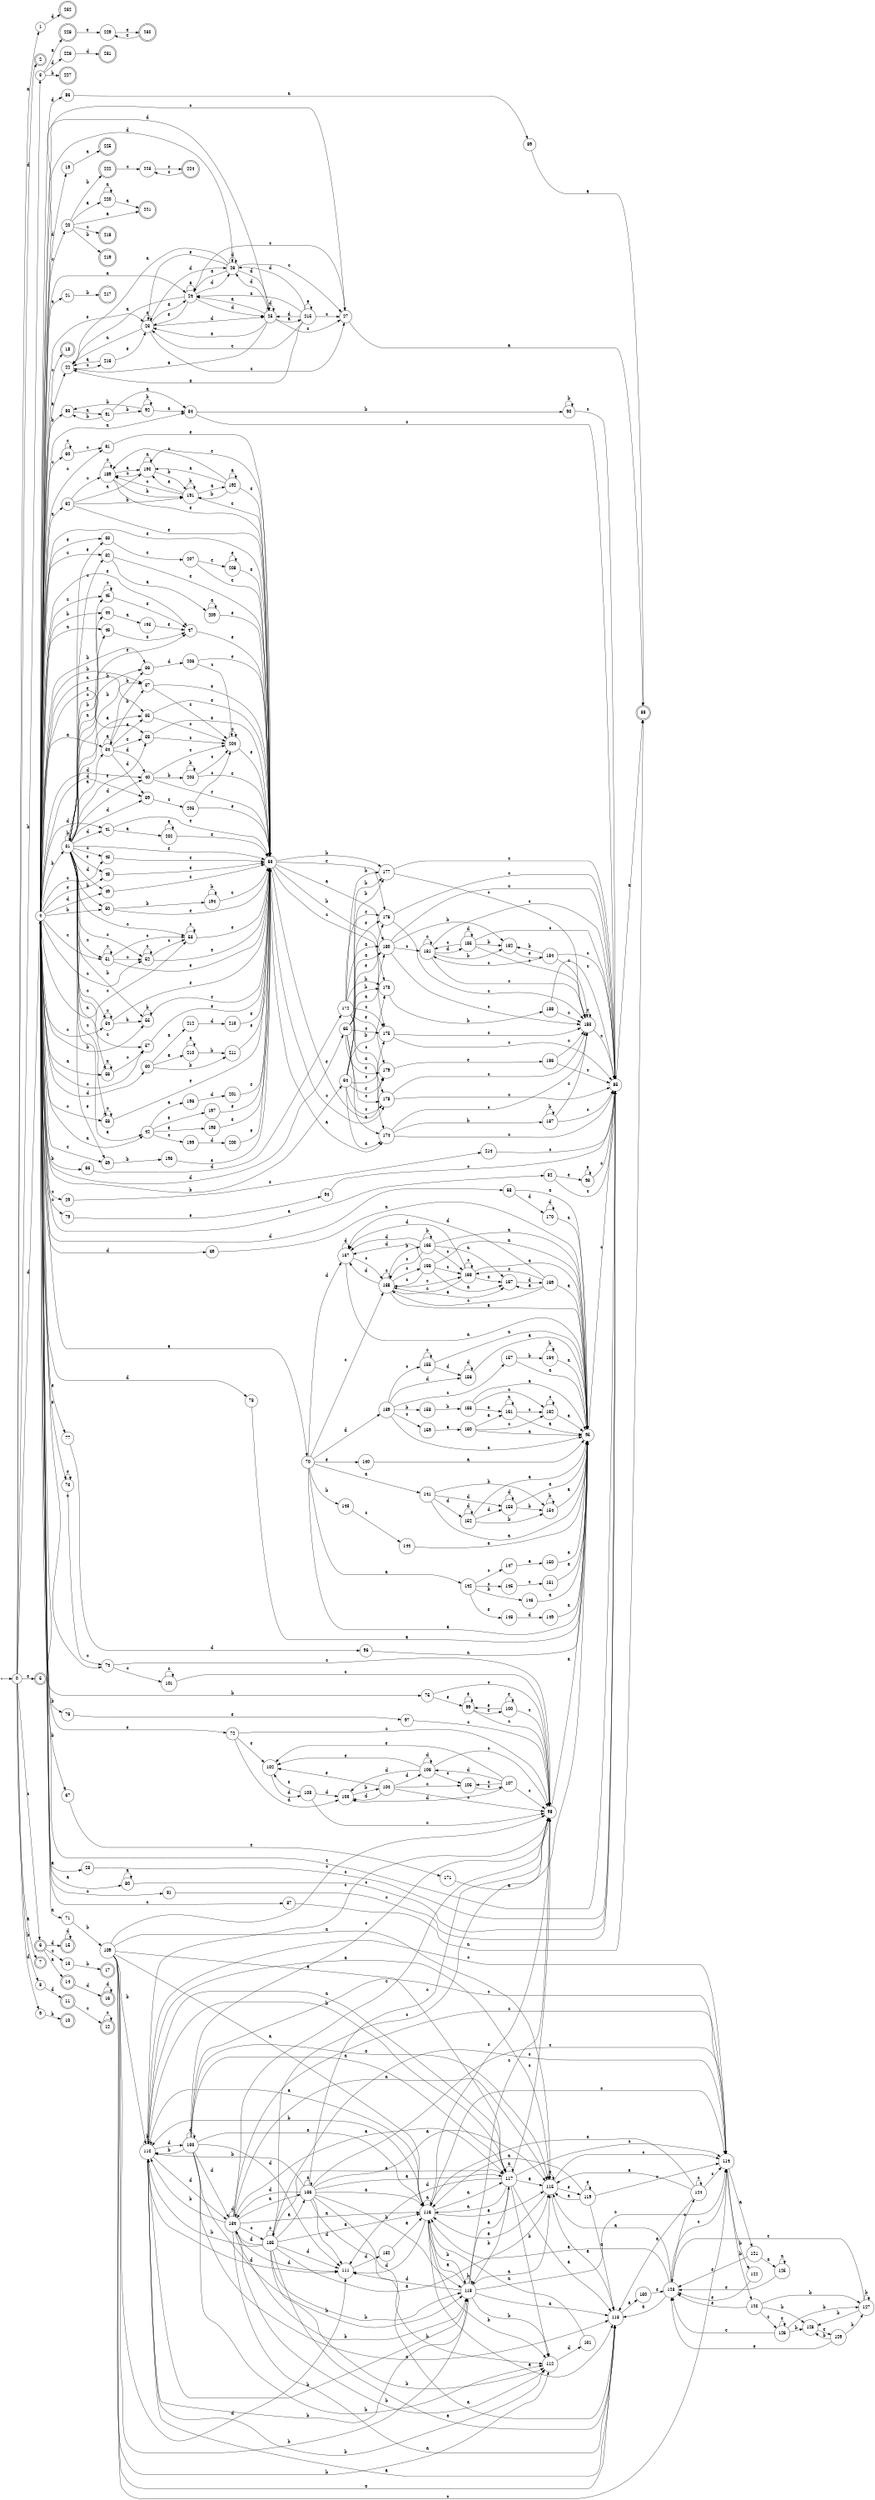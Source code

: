 digraph finite_state_machine {
rankdir=LR;
size="20,20";
node [shape = point]; "dummy0"
node [shape = circle]; "0";
"dummy0" -> "0";
node [shape = circle]; "1";
node [shape = doublecircle]; "2";node [shape = circle]; "3";
node [shape = circle]; "4";
node [shape = doublecircle]; "5";node [shape = doublecircle]; "6";node [shape = doublecircle]; "7";node [shape = circle]; "8";
node [shape = circle]; "9";
node [shape = doublecircle]; "10";node [shape = doublecircle]; "11";node [shape = doublecircle]; "12";node [shape = circle]; "13";
node [shape = doublecircle]; "14";node [shape = doublecircle]; "15";node [shape = doublecircle]; "16";node [shape = doublecircle]; "17";node [shape = doublecircle]; "18";node [shape = circle]; "19";
node [shape = circle]; "20";
node [shape = circle]; "21";
node [shape = circle]; "22";
node [shape = circle]; "23";
node [shape = circle]; "24";
node [shape = circle]; "25";
node [shape = circle]; "26";
node [shape = circle]; "27";
node [shape = circle]; "28";
node [shape = circle]; "29";
node [shape = circle]; "30";
node [shape = circle]; "31";
node [shape = circle]; "32";
node [shape = circle]; "33";
node [shape = circle]; "34";
node [shape = circle]; "35";
node [shape = circle]; "36";
node [shape = circle]; "37";
node [shape = circle]; "38";
node [shape = circle]; "39";
node [shape = circle]; "40";
node [shape = circle]; "41";
node [shape = circle]; "42";
node [shape = circle]; "43";
node [shape = circle]; "44";
node [shape = circle]; "45";
node [shape = circle]; "46";
node [shape = circle]; "47";
node [shape = circle]; "48";
node [shape = circle]; "49";
node [shape = circle]; "50";
node [shape = circle]; "51";
node [shape = circle]; "52";
node [shape = circle]; "53";
node [shape = circle]; "54";
node [shape = circle]; "55";
node [shape = circle]; "56";
node [shape = circle]; "57";
node [shape = circle]; "58";
node [shape = circle]; "59";
node [shape = circle]; "60";
node [shape = circle]; "61";
node [shape = circle]; "62";
node [shape = circle]; "63";
node [shape = circle]; "64";
node [shape = circle]; "65";
node [shape = circle]; "66";
node [shape = circle]; "67";
node [shape = circle]; "68";
node [shape = circle]; "69";
node [shape = circle]; "70";
node [shape = circle]; "71";
node [shape = circle]; "72";
node [shape = circle]; "73";
node [shape = circle]; "74";
node [shape = circle]; "75";
node [shape = circle]; "76";
node [shape = circle]; "77";
node [shape = circle]; "78";
node [shape = circle]; "79";
node [shape = circle]; "80";
node [shape = circle]; "81";
node [shape = circle]; "82";
node [shape = circle]; "83";
node [shape = circle]; "84";
node [shape = circle]; "85";
node [shape = circle]; "86";
node [shape = circle]; "87";
node [shape = doublecircle]; "88";node [shape = circle]; "89";
node [shape = circle]; "90";
node [shape = circle]; "91";
node [shape = circle]; "92";
node [shape = circle]; "93";
node [shape = circle]; "94";
node [shape = circle]; "95";
node [shape = circle]; "96";
node [shape = circle]; "97";
node [shape = circle]; "98";
node [shape = circle]; "99";
node [shape = circle]; "100";
node [shape = circle]; "101";
node [shape = circle]; "102";
node [shape = circle]; "103";
node [shape = circle]; "104";
node [shape = circle]; "105";
node [shape = circle]; "106";
node [shape = circle]; "107";
node [shape = circle]; "108";
node [shape = circle]; "109";
node [shape = circle]; "110";
node [shape = circle]; "111";
node [shape = circle]; "112";
node [shape = circle]; "113";
node [shape = circle]; "114";
node [shape = circle]; "115";
node [shape = circle]; "116";
node [shape = circle]; "117";
node [shape = circle]; "118";
node [shape = circle]; "119";
node [shape = circle]; "120";
node [shape = circle]; "121";
node [shape = circle]; "122";
node [shape = circle]; "123";
node [shape = circle]; "124";
node [shape = circle]; "125";
node [shape = circle]; "126";
node [shape = circle]; "127";
node [shape = circle]; "128";
node [shape = circle]; "129";
node [shape = circle]; "130";
node [shape = circle]; "131";
node [shape = circle]; "132";
node [shape = circle]; "133";
node [shape = circle]; "134";
node [shape = circle]; "135";
node [shape = circle]; "136";
node [shape = circle]; "137";
node [shape = circle]; "138";
node [shape = circle]; "139";
node [shape = circle]; "140";
node [shape = circle]; "141";
node [shape = circle]; "142";
node [shape = circle]; "143";
node [shape = circle]; "144";
node [shape = circle]; "145";
node [shape = circle]; "146";
node [shape = circle]; "147";
node [shape = circle]; "148";
node [shape = circle]; "149";
node [shape = circle]; "150";
node [shape = circle]; "151";
node [shape = circle]; "152";
node [shape = circle]; "153";
node [shape = circle]; "154";
node [shape = circle]; "155";
node [shape = circle]; "156";
node [shape = circle]; "157";
node [shape = circle]; "158";
node [shape = circle]; "159";
node [shape = circle]; "160";
node [shape = circle]; "161";
node [shape = circle]; "162";
node [shape = circle]; "163";
node [shape = circle]; "164";
node [shape = circle]; "165";
node [shape = circle]; "166";
node [shape = circle]; "167";
node [shape = circle]; "168";
node [shape = circle]; "169";
node [shape = circle]; "170";
node [shape = circle]; "171";
node [shape = circle]; "172";
node [shape = circle]; "173";
node [shape = circle]; "174";
node [shape = circle]; "175";
node [shape = circle]; "176";
node [shape = circle]; "177";
node [shape = circle]; "178";
node [shape = circle]; "179";
node [shape = circle]; "180";
node [shape = circle]; "181";
node [shape = circle]; "182";
node [shape = circle]; "183";
node [shape = circle]; "184";
node [shape = circle]; "185";
node [shape = circle]; "186";
node [shape = circle]; "187";
node [shape = circle]; "188";
node [shape = circle]; "189";
node [shape = circle]; "190";
node [shape = circle]; "191";
node [shape = circle]; "192";
node [shape = circle]; "193";
node [shape = circle]; "194";
node [shape = circle]; "195";
node [shape = circle]; "196";
node [shape = circle]; "197";
node [shape = circle]; "198";
node [shape = circle]; "199";
node [shape = circle]; "200";
node [shape = circle]; "201";
node [shape = circle]; "202";
node [shape = circle]; "203";
node [shape = circle]; "204";
node [shape = circle]; "205";
node [shape = circle]; "206";
node [shape = circle]; "207";
node [shape = circle]; "208";
node [shape = circle]; "209";
node [shape = circle]; "210";
node [shape = circle]; "211";
node [shape = circle]; "212";
node [shape = circle]; "213";
node [shape = circle]; "214";
node [shape = circle]; "215";
node [shape = circle]; "216";
node [shape = doublecircle]; "217";node [shape = doublecircle]; "218";node [shape = doublecircle]; "219";node [shape = circle]; "220";
node [shape = doublecircle]; "221";node [shape = doublecircle]; "222";node [shape = circle]; "223";
node [shape = doublecircle]; "224";node [shape = doublecircle]; "225";node [shape = circle]; "226";
node [shape = doublecircle]; "227";node [shape = doublecircle]; "228";node [shape = circle]; "229";
node [shape = doublecircle]; "230";node [shape = doublecircle]; "231";node [shape = doublecircle]; "232";"0" -> "1" [label = "a"];
 "0" -> "7" [label = "a"];
 "0" -> "9" [label = "d"];
 "0" -> "2" [label = "d"];
 "0" -> "4" [label = "d"];
 "0" -> "8" [label = "b"];
 "0" -> "3" [label = "b"];
 "0" -> "5" [label = "e"];
 "0" -> "6" [label = "c"];
 "9" -> "10" [label = "b"];
 "8" -> "11" [label = "d"];
 "11" -> "12" [label = "c"];
 "12" -> "12" [label = "c"];
 "6" -> "13" [label = "c"];
 "6" -> "14" [label = "a"];
 "6" -> "15" [label = "d"];
 "15" -> "15" [label = "d"];
 "14" -> "16" [label = "d"];
 "16" -> "16" [label = "d"];
 "13" -> "17" [label = "b"];
 "4" -> "74" [label = "c"];
 "4" -> "79" [label = "c"];
 "4" -> "81" [label = "c"];
 "4" -> "18" [label = "c"];
 "4" -> "20" [label = "c"];
 "4" -> "85" [label = "c"];
 "4" -> "87" [label = "c"];
 "4" -> "27" [label = "c"];
 "4" -> "29" [label = "c"];
 "4" -> "32" [label = "c"];
 "4" -> "43" [label = "c"];
 "4" -> "45" [label = "c"];
 "4" -> "51" [label = "c"];
 "4" -> "52" [label = "c"];
 "4" -> "53" [label = "c"];
 "4" -> "54" [label = "c"];
 "4" -> "57" [label = "c"];
 "4" -> "58" [label = "c"];
 "4" -> "60" [label = "c"];
 "4" -> "61" [label = "c"];
 "4" -> "65" [label = "d"];
 "4" -> "68" [label = "d"];
 "4" -> "69" [label = "d"];
 "4" -> "39" [label = "d"];
 "4" -> "40" [label = "d"];
 "4" -> "41" [label = "d"];
 "4" -> "78" [label = "d"];
 "4" -> "49" [label = "d"];
 "4" -> "19" [label = "d"];
 "4" -> "86" [label = "d"];
 "4" -> "25" [label = "d"];
 "4" -> "26" [label = "d"];
 "4" -> "30" [label = "d"];
 "4" -> "34" [label = "a"];
 "4" -> "35" [label = "a"];
 "4" -> "70" [label = "a"];
 "4" -> "71" [label = "a"];
 "4" -> "42" [label = "a"];
 "4" -> "46" [label = "a"];
 "4" -> "80" [label = "a"];
 "4" -> "82" [label = "a"];
 "4" -> "84" [label = "a"];
 "4" -> "21" [label = "a"];
 "4" -> "22" [label = "a"];
 "4" -> "24" [label = "a"];
 "4" -> "56" [label = "a"];
 "4" -> "28" [label = "a"];
 "4" -> "62" [label = "a"];
 "4" -> "33" [label = "e"];
 "4" -> "38" [label = "e"];
 "4" -> "72" [label = "e"];
 "4" -> "73" [label = "e"];
 "4" -> "77" [label = "e"];
 "4" -> "47" [label = "e"];
 "4" -> "48" [label = "e"];
 "4" -> "23" [label = "e"];
 "4" -> "59" [label = "e"];
 "4" -> "63" [label = "e"];
 "4" -> "64" [label = "b"];
 "4" -> "66" [label = "b"];
 "4" -> "67" [label = "b"];
 "4" -> "36" [label = "b"];
 "4" -> "37" [label = "b"];
 "4" -> "75" [label = "b"];
 "4" -> "44" [label = "b"];
 "4" -> "76" [label = "b"];
 "4" -> "50" [label = "b"];
 "4" -> "83" [label = "b"];
 "4" -> "55" [label = "b"];
 "4" -> "31" [label = "b"];
 "87" -> "88" [label = "a"];
 "86" -> "89" [label = "a"];
 "89" -> "88" [label = "a"];
 "85" -> "88" [label = "a"];
 "84" -> "90" [label = "b"];
 "84" -> "85" [label = "c"];
 "90" -> "90" [label = "b"];
 "90" -> "85" [label = "c"];
 "83" -> "91" [label = "a"];
 "91" -> "83" [label = "b"];
 "91" -> "92" [label = "b"];
 "91" -> "84" [label = "a"];
 "92" -> "83" [label = "b"];
 "92" -> "92" [label = "b"];
 "92" -> "84" [label = "a"];
 "82" -> "93" [label = "e"];
 "82" -> "85" [label = "c"];
 "93" -> "93" [label = "e"];
 "93" -> "85" [label = "c"];
 "81" -> "85" [label = "c"];
 "80" -> "80" [label = "a"];
 "80" -> "85" [label = "c"];
 "79" -> "94" [label = "e"];
 "94" -> "85" [label = "c"];
 "78" -> "95" [label = "a"];
 "95" -> "85" [label = "c"];
 "77" -> "96" [label = "d"];
 "96" -> "95" [label = "a"];
 "76" -> "97" [label = "e"];
 "97" -> "98" [label = "c"];
 "98" -> "95" [label = "a"];
 "75" -> "99" [label = "e"];
 "75" -> "98" [label = "c"];
 "99" -> "99" [label = "e"];
 "99" -> "100" [label = "e"];
 "99" -> "98" [label = "c"];
 "100" -> "99" [label = "e"];
 "100" -> "100" [label = "e"];
 "100" -> "98" [label = "c"];
 "74" -> "98" [label = "c"];
 "74" -> "101" [label = "c"];
 "101" -> "98" [label = "c"];
 "101" -> "101" [label = "c"];
 "73" -> "73" [label = "e"];
 "73" -> "74" [label = "c"];
 "72" -> "102" [label = "e"];
 "72" -> "103" [label = "d"];
 "72" -> "98" [label = "c"];
 "103" -> "104" [label = "b"];
 "104" -> "106" [label = "d"];
 "104" -> "103" [label = "d"];
 "104" -> "105" [label = "c"];
 "104" -> "98" [label = "c"];
 "104" -> "102" [label = "e"];
 "106" -> "106" [label = "d"];
 "106" -> "103" [label = "d"];
 "106" -> "105" [label = "c"];
 "106" -> "98" [label = "c"];
 "106" -> "102" [label = "e"];
 "105" -> "107" [label = "c"];
 "107" -> "105" [label = "c"];
 "107" -> "98" [label = "c"];
 "107" -> "106" [label = "d"];
 "107" -> "103" [label = "d"];
 "107" -> "102" [label = "e"];
 "102" -> "108" [label = "d"];
 "108" -> "102" [label = "e"];
 "108" -> "103" [label = "d"];
 "108" -> "98" [label = "c"];
 "71" -> "109" [label = "b"];
 "109" -> "112" [label = "b"];
 "109" -> "118" [label = "b"];
 "109" -> "110" [label = "b"];
 "109" -> "111" [label = "d"];
 "109" -> "113" [label = "a"];
 "109" -> "115" [label = "a"];
 "109" -> "116" [label = "a"];
 "109" -> "117" [label = "a"];
 "109" -> "114" [label = "c"];
 "109" -> "98" [label = "c"];
 "118" -> "112" [label = "b"];
 "118" -> "110" [label = "b"];
 "118" -> "118" [label = "b"];
 "118" -> "113" [label = "a"];
 "118" -> "115" [label = "a"];
 "118" -> "116" [label = "a"];
 "118" -> "117" [label = "a"];
 "118" -> "111" [label = "d"];
 "118" -> "114" [label = "c"];
 "118" -> "98" [label = "c"];
 "117" -> "113" [label = "a"];
 "117" -> "115" [label = "a"];
 "117" -> "116" [label = "a"];
 "117" -> "117" [label = "a"];
 "117" -> "112" [label = "b"];
 "117" -> "110" [label = "b"];
 "117" -> "118" [label = "b"];
 "117" -> "111" [label = "d"];
 "117" -> "114" [label = "c"];
 "117" -> "98" [label = "c"];
 "116" -> "113" [label = "a"];
 "116" -> "115" [label = "a"];
 "116" -> "116" [label = "a"];
 "116" -> "117" [label = "a"];
 "116" -> "111" [label = "d"];
 "116" -> "112" [label = "b"];
 "116" -> "118" [label = "b"];
 "116" -> "110" [label = "b"];
 "116" -> "114" [label = "c"];
 "116" -> "98" [label = "c"];
 "115" -> "113" [label = "a"];
 "115" -> "115" [label = "a"];
 "115" -> "116" [label = "a"];
 "115" -> "119" [label = "e"];
 "115" -> "114" [label = "c"];
 "119" -> "119" [label = "e"];
 "119" -> "113" [label = "a"];
 "119" -> "115" [label = "a"];
 "119" -> "116" [label = "a"];
 "119" -> "114" [label = "c"];
 "114" -> "120" [label = "b"];
 "114" -> "122" [label = "b"];
 "114" -> "121" [label = "a"];
 "122" -> "123" [label = "e"];
 "123" -> "113" [label = "a"];
 "123" -> "115" [label = "a"];
 "123" -> "116" [label = "a"];
 "123" -> "114" [label = "c"];
 "123" -> "124" [label = "c"];
 "124" -> "114" [label = "c"];
 "124" -> "124" [label = "c"];
 "124" -> "113" [label = "a"];
 "124" -> "115" [label = "a"];
 "124" -> "116" [label = "a"];
 "121" -> "125" [label = "a"];
 "121" -> "123" [label = "e"];
 "125" -> "125" [label = "a"];
 "125" -> "123" [label = "e"];
 "120" -> "123" [label = "e"];
 "120" -> "126" [label = "e"];
 "120" -> "128" [label = "b"];
 "120" -> "127" [label = "b"];
 "128" -> "129" [label = "e"];
 "129" -> "128" [label = "b"];
 "129" -> "127" [label = "b"];
 "129" -> "123" [label = "e"];
 "127" -> "128" [label = "b"];
 "127" -> "127" [label = "b"];
 "127" -> "123" [label = "e"];
 "126" -> "123" [label = "e"];
 "126" -> "126" [label = "e"];
 "126" -> "128" [label = "b"];
 "126" -> "127" [label = "b"];
 "113" -> "130" [label = "a"];
 "130" -> "123" [label = "e"];
 "112" -> "131" [label = "d"];
 "131" -> "116" [label = "a"];
 "111" -> "132" [label = "d"];
 "132" -> "116" [label = "a"];
 "110" -> "112" [label = "b"];
 "110" -> "118" [label = "b"];
 "110" -> "110" [label = "b"];
 "110" -> "133" [label = "d"];
 "110" -> "134" [label = "d"];
 "110" -> "111" [label = "d"];
 "110" -> "113" [label = "a"];
 "110" -> "115" [label = "a"];
 "110" -> "116" [label = "a"];
 "110" -> "117" [label = "a"];
 "110" -> "114" [label = "c"];
 "110" -> "98" [label = "c"];
 "134" -> "134" [label = "d"];
 "134" -> "111" [label = "d"];
 "134" -> "114" [label = "c"];
 "134" -> "98" [label = "c"];
 "134" -> "135" [label = "c"];
 "134" -> "113" [label = "a"];
 "134" -> "115" [label = "a"];
 "134" -> "116" [label = "a"];
 "134" -> "117" [label = "a"];
 "134" -> "136" [label = "a"];
 "134" -> "112" [label = "b"];
 "134" -> "118" [label = "b"];
 "134" -> "110" [label = "b"];
 "136" -> "113" [label = "a"];
 "136" -> "115" [label = "a"];
 "136" -> "116" [label = "a"];
 "136" -> "117" [label = "a"];
 "136" -> "136" [label = "a"];
 "136" -> "134" [label = "d"];
 "136" -> "111" [label = "d"];
 "136" -> "112" [label = "b"];
 "136" -> "118" [label = "b"];
 "136" -> "110" [label = "b"];
 "136" -> "114" [label = "c"];
 "136" -> "98" [label = "c"];
 "135" -> "114" [label = "c"];
 "135" -> "98" [label = "c"];
 "135" -> "135" [label = "c"];
 "135" -> "134" [label = "d"];
 "135" -> "111" [label = "d"];
 "135" -> "113" [label = "a"];
 "135" -> "115" [label = "a"];
 "135" -> "116" [label = "a"];
 "135" -> "117" [label = "a"];
 "135" -> "136" [label = "a"];
 "135" -> "112" [label = "b"];
 "135" -> "118" [label = "b"];
 "135" -> "110" [label = "b"];
 "133" -> "133" [label = "d"];
 "133" -> "134" [label = "d"];
 "133" -> "111" [label = "d"];
 "133" -> "112" [label = "b"];
 "133" -> "118" [label = "b"];
 "133" -> "110" [label = "b"];
 "133" -> "113" [label = "a"];
 "133" -> "115" [label = "a"];
 "133" -> "116" [label = "a"];
 "133" -> "117" [label = "a"];
 "133" -> "114" [label = "c"];
 "133" -> "98" [label = "c"];
 "70" -> "137" [label = "d"];
 "70" -> "139" [label = "d"];
 "70" -> "138" [label = "c"];
 "70" -> "140" [label = "e"];
 "70" -> "141" [label = "a"];
 "70" -> "142" [label = "a"];
 "70" -> "95" [label = "a"];
 "70" -> "143" [label = "b"];
 "143" -> "144" [label = "c"];
 "144" -> "95" [label = "a"];
 "142" -> "145" [label = "c"];
 "142" -> "147" [label = "c"];
 "142" -> "146" [label = "b"];
 "142" -> "148" [label = "e"];
 "148" -> "149" [label = "d"];
 "149" -> "95" [label = "a"];
 "147" -> "150" [label = "a"];
 "150" -> "95" [label = "a"];
 "146" -> "95" [label = "a"];
 "145" -> "151" [label = "e"];
 "151" -> "95" [label = "a"];
 "141" -> "152" [label = "d"];
 "141" -> "153" [label = "d"];
 "141" -> "154" [label = "b"];
 "141" -> "95" [label = "a"];
 "154" -> "154" [label = "b"];
 "154" -> "95" [label = "a"];
 "153" -> "153" [label = "d"];
 "153" -> "154" [label = "b"];
 "153" -> "95" [label = "a"];
 "152" -> "152" [label = "d"];
 "152" -> "153" [label = "d"];
 "152" -> "154" [label = "b"];
 "152" -> "95" [label = "a"];
 "140" -> "95" [label = "a"];
 "139" -> "155" [label = "c"];
 "139" -> "157" [label = "c"];
 "139" -> "159" [label = "c"];
 "139" -> "156" [label = "d"];
 "139" -> "158" [label = "b"];
 "139" -> "95" [label = "a"];
 "159" -> "160" [label = "a"];
 "160" -> "161" [label = "a"];
 "160" -> "95" [label = "a"];
 "160" -> "162" [label = "c"];
 "162" -> "162" [label = "c"];
 "162" -> "95" [label = "a"];
 "161" -> "161" [label = "a"];
 "161" -> "95" [label = "a"];
 "161" -> "162" [label = "c"];
 "158" -> "163" [label = "b"];
 "163" -> "161" [label = "a"];
 "163" -> "95" [label = "a"];
 "163" -> "162" [label = "c"];
 "157" -> "164" [label = "b"];
 "157" -> "95" [label = "a"];
 "164" -> "164" [label = "b"];
 "164" -> "95" [label = "a"];
 "156" -> "156" [label = "d"];
 "156" -> "95" [label = "a"];
 "155" -> "155" [label = "c"];
 "155" -> "156" [label = "d"];
 "155" -> "95" [label = "a"];
 "138" -> "168" [label = "c"];
 "138" -> "138" [label = "c"];
 "138" -> "166" [label = "c"];
 "138" -> "165" [label = "b"];
 "138" -> "95" [label = "a"];
 "138" -> "167" [label = "a"];
 "138" -> "137" [label = "d"];
 "168" -> "168" [label = "c"];
 "168" -> "138" [label = "c"];
 "168" -> "95" [label = "a"];
 "168" -> "167" [label = "a"];
 "168" -> "137" [label = "d"];
 "167" -> "169" [label = "d"];
 "169" -> "95" [label = "a"];
 "169" -> "167" [label = "a"];
 "169" -> "168" [label = "c"];
 "169" -> "138" [label = "c"];
 "169" -> "137" [label = "d"];
 "166" -> "168" [label = "c"];
 "166" -> "138" [label = "c"];
 "166" -> "95" [label = "a"];
 "166" -> "167" [label = "a"];
 "166" -> "137" [label = "d"];
 "165" -> "165" [label = "b"];
 "165" -> "168" [label = "c"];
 "165" -> "138" [label = "c"];
 "165" -> "95" [label = "a"];
 "165" -> "167" [label = "a"];
 "165" -> "137" [label = "d"];
 "137" -> "137" [label = "d"];
 "137" -> "138" [label = "c"];
 "137" -> "95" [label = "a"];
 "69" -> "95" [label = "a"];
 "68" -> "170" [label = "d"];
 "68" -> "95" [label = "a"];
 "170" -> "170" [label = "d"];
 "170" -> "95" [label = "a"];
 "67" -> "171" [label = "e"];
 "171" -> "95" [label = "a"];
 "66" -> "172" [label = "d"];
 "172" -> "177" [label = "b"];
 "172" -> "173" [label = "b"];
 "172" -> "180" [label = "a"];
 "172" -> "174" [label = "a"];
 "172" -> "178" [label = "c"];
 "172" -> "175" [label = "c"];
 "172" -> "176" [label = "e"];
 "172" -> "179" [label = "e"];
 "180" -> "85" [label = "c"];
 "180" -> "181" [label = "c"];
 "180" -> "183" [label = "c"];
 "180" -> "182" [label = "b"];
 "183" -> "85" [label = "c"];
 "183" -> "183" [label = "c"];
 "182" -> "184" [label = "e"];
 "184" -> "182" [label = "b"];
 "184" -> "85" [label = "c"];
 "184" -> "181" [label = "c"];
 "184" -> "183" [label = "c"];
 "181" -> "85" [label = "c"];
 "181" -> "181" [label = "c"];
 "181" -> "183" [label = "c"];
 "181" -> "185" [label = "d"];
 "181" -> "182" [label = "b"];
 "185" -> "185" [label = "d"];
 "185" -> "85" [label = "c"];
 "185" -> "181" [label = "c"];
 "185" -> "183" [label = "c"];
 "185" -> "182" [label = "b"];
 "179" -> "186" [label = "e"];
 "186" -> "85" [label = "c"];
 "186" -> "183" [label = "c"];
 "178" -> "85" [label = "c"];
 "178" -> "183" [label = "c"];
 "177" -> "85" [label = "c"];
 "177" -> "183" [label = "c"];
 "176" -> "85" [label = "c"];
 "176" -> "183" [label = "c"];
 "175" -> "85" [label = "c"];
 "175" -> "183" [label = "c"];
 "174" -> "187" [label = "b"];
 "174" -> "85" [label = "c"];
 "174" -> "183" [label = "c"];
 "187" -> "187" [label = "b"];
 "187" -> "85" [label = "c"];
 "187" -> "183" [label = "c"];
 "173" -> "188" [label = "b"];
 "188" -> "85" [label = "c"];
 "188" -> "183" [label = "c"];
 "65" -> "177" [label = "b"];
 "65" -> "173" [label = "b"];
 "65" -> "180" [label = "a"];
 "65" -> "174" [label = "a"];
 "65" -> "178" [label = "c"];
 "65" -> "175" [label = "c"];
 "65" -> "176" [label = "e"];
 "65" -> "179" [label = "e"];
 "64" -> "177" [label = "b"];
 "64" -> "173" [label = "b"];
 "64" -> "180" [label = "a"];
 "64" -> "174" [label = "a"];
 "64" -> "178" [label = "c"];
 "64" -> "175" [label = "c"];
 "64" -> "176" [label = "e"];
 "64" -> "179" [label = "e"];
 "63" -> "177" [label = "b"];
 "63" -> "173" [label = "b"];
 "63" -> "180" [label = "a"];
 "63" -> "174" [label = "a"];
 "63" -> "178" [label = "c"];
 "63" -> "175" [label = "c"];
 "63" -> "176" [label = "e"];
 "63" -> "179" [label = "e"];
 "62" -> "189" [label = "c"];
 "62" -> "190" [label = "a"];
 "62" -> "191" [label = "b"];
 "62" -> "63" [label = "e"];
 "191" -> "191" [label = "b"];
 "191" -> "192" [label = "a"];
 "191" -> "190" [label = "a"];
 "191" -> "189" [label = "c"];
 "191" -> "63" [label = "e"];
 "192" -> "192" [label = "a"];
 "192" -> "190" [label = "a"];
 "192" -> "191" [label = "b"];
 "192" -> "189" [label = "c"];
 "192" -> "63" [label = "e"];
 "190" -> "190" [label = "a"];
 "190" -> "189" [label = "c"];
 "190" -> "191" [label = "b"];
 "190" -> "63" [label = "e"];
 "189" -> "189" [label = "c"];
 "189" -> "190" [label = "a"];
 "189" -> "191" [label = "b"];
 "189" -> "63" [label = "e"];
 "61" -> "63" [label = "e"];
 "60" -> "60" [label = "c"];
 "60" -> "61" [label = "c"];
 "59" -> "193" [label = "b"];
 "193" -> "63" [label = "e"];
 "58" -> "58" [label = "c"];
 "58" -> "63" [label = "e"];
 "57" -> "63" [label = "e"];
 "56" -> "56" [label = "a"];
 "56" -> "57" [label = "c"];
 "55" -> "55" [label = "b"];
 "55" -> "63" [label = "e"];
 "54" -> "54" [label = "c"];
 "54" -> "55" [label = "b"];
 "54" -> "63" [label = "e"];
 "53" -> "53" [label = "c"];
 "53" -> "63" [label = "e"];
 "52" -> "52" [label = "c"];
 "52" -> "53" [label = "c"];
 "52" -> "63" [label = "e"];
 "51" -> "51" [label = "c"];
 "51" -> "52" [label = "c"];
 "51" -> "53" [label = "c"];
 "51" -> "63" [label = "e"];
 "50" -> "194" [label = "b"];
 "50" -> "63" [label = "e"];
 "194" -> "194" [label = "b"];
 "194" -> "63" [label = "e"];
 "49" -> "63" [label = "e"];
 "48" -> "63" [label = "e"];
 "47" -> "63" [label = "e"];
 "46" -> "47" [label = "e"];
 "45" -> "45" [label = "c"];
 "45" -> "47" [label = "e"];
 "44" -> "195" [label = "a"];
 "195" -> "47" [label = "e"];
 "43" -> "63" [label = "e"];
 "42" -> "196" [label = "a"];
 "42" -> "197" [label = "e"];
 "42" -> "198" [label = "e"];
 "42" -> "199" [label = "c"];
 "199" -> "200" [label = "d"];
 "200" -> "63" [label = "e"];
 "198" -> "63" [label = "e"];
 "197" -> "63" [label = "e"];
 "196" -> "201" [label = "d"];
 "201" -> "63" [label = "e"];
 "41" -> "202" [label = "a"];
 "41" -> "63" [label = "e"];
 "202" -> "202" [label = "a"];
 "202" -> "63" [label = "e"];
 "40" -> "203" [label = "b"];
 "40" -> "204" [label = "c"];
 "40" -> "63" [label = "e"];
 "204" -> "204" [label = "c"];
 "204" -> "63" [label = "e"];
 "203" -> "203" [label = "b"];
 "203" -> "204" [label = "c"];
 "203" -> "63" [label = "e"];
 "39" -> "205" [label = "c"];
 "205" -> "204" [label = "c"];
 "205" -> "63" [label = "e"];
 "38" -> "204" [label = "c"];
 "38" -> "63" [label = "e"];
 "37" -> "204" [label = "c"];
 "37" -> "63" [label = "e"];
 "36" -> "206" [label = "d"];
 "206" -> "204" [label = "c"];
 "206" -> "63" [label = "e"];
 "35" -> "204" [label = "c"];
 "35" -> "63" [label = "e"];
 "34" -> "34" [label = "a"];
 "34" -> "35" [label = "a"];
 "34" -> "36" [label = "b"];
 "34" -> "37" [label = "b"];
 "34" -> "38" [label = "e"];
 "34" -> "40" [label = "d"];
 "34" -> "39" [label = "d"];
 "33" -> "207" [label = "e"];
 "207" -> "208" [label = "e"];
 "207" -> "63" [label = "e"];
 "208" -> "208" [label = "e"];
 "208" -> "63" [label = "e"];
 "32" -> "209" [label = "a"];
 "32" -> "63" [label = "e"];
 "209" -> "209" [label = "a"];
 "209" -> "63" [label = "e"];
 "31" -> "50" [label = "b"];
 "31" -> "36" [label = "b"];
 "31" -> "37" [label = "b"];
 "31" -> "55" [label = "b"];
 "31" -> "44" [label = "b"];
 "31" -> "31" [label = "b"];
 "31" -> "32" [label = "c"];
 "31" -> "43" [label = "c"];
 "31" -> "45" [label = "c"];
 "31" -> "51" [label = "c"];
 "31" -> "52" [label = "c"];
 "31" -> "53" [label = "c"];
 "31" -> "54" [label = "c"];
 "31" -> "57" [label = "c"];
 "31" -> "58" [label = "c"];
 "31" -> "48" [label = "e"];
 "31" -> "33" [label = "e"];
 "31" -> "38" [label = "e"];
 "31" -> "59" [label = "e"];
 "31" -> "63" [label = "e"];
 "31" -> "47" [label = "e"];
 "31" -> "34" [label = "a"];
 "31" -> "35" [label = "a"];
 "31" -> "56" [label = "a"];
 "31" -> "42" [label = "a"];
 "31" -> "46" [label = "a"];
 "31" -> "40" [label = "d"];
 "31" -> "41" [label = "d"];
 "31" -> "49" [label = "d"];
 "31" -> "39" [label = "d"];
 "30" -> "210" [label = "a"];
 "30" -> "212" [label = "a"];
 "30" -> "211" [label = "b"];
 "212" -> "213" [label = "d"];
 "213" -> "63" [label = "e"];
 "211" -> "63" [label = "e"];
 "210" -> "210" [label = "a"];
 "210" -> "211" [label = "b"];
 "29" -> "214" [label = "e"];
 "214" -> "85" [label = "c"];
 "28" -> "85" [label = "c"];
 "27" -> "88" [label = "a"];
 "26" -> "25" [label = "d"];
 "26" -> "26" [label = "d"];
 "26" -> "24" [label = "a"];
 "26" -> "22" [label = "a"];
 "26" -> "23" [label = "e"];
 "26" -> "27" [label = "c"];
 "25" -> "25" [label = "d"];
 "25" -> "26" [label = "d"];
 "25" -> "24" [label = "a"];
 "25" -> "22" [label = "a"];
 "25" -> "215" [label = "a"];
 "25" -> "23" [label = "e"];
 "25" -> "27" [label = "c"];
 "215" -> "24" [label = "a"];
 "215" -> "22" [label = "a"];
 "215" -> "215" [label = "a"];
 "215" -> "25" [label = "d"];
 "215" -> "26" [label = "d"];
 "215" -> "23" [label = "e"];
 "215" -> "27" [label = "c"];
 "24" -> "24" [label = "a"];
 "24" -> "22" [label = "a"];
 "24" -> "23" [label = "e"];
 "24" -> "25" [label = "d"];
 "24" -> "26" [label = "d"];
 "24" -> "27" [label = "c"];
 "23" -> "23" [label = "e"];
 "23" -> "24" [label = "a"];
 "23" -> "22" [label = "a"];
 "23" -> "25" [label = "d"];
 "23" -> "26" [label = "d"];
 "23" -> "27" [label = "c"];
 "22" -> "216" [label = "c"];
 "216" -> "22" [label = "a"];
 "216" -> "23" [label = "e"];
 "21" -> "217" [label = "b"];
 "20" -> "218" [label = "c"];
 "20" -> "219" [label = "b"];
 "20" -> "222" [label = "b"];
 "20" -> "220" [label = "a"];
 "20" -> "221" [label = "a"];
 "222" -> "223" [label = "c"];
 "223" -> "224" [label = "c"];
 "224" -> "223" [label = "c"];
 "220" -> "220" [label = "a"];
 "220" -> "221" [label = "a"];
 "19" -> "225" [label = "a"];
 "3" -> "226" [label = "d"];
 "3" -> "227" [label = "b"];
 "3" -> "228" [label = "a"];
 "228" -> "229" [label = "e"];
 "229" -> "230" [label = "e"];
 "230" -> "229" [label = "e"];
 "226" -> "231" [label = "d"];
 "1" -> "232" [label = "d"];
 }
